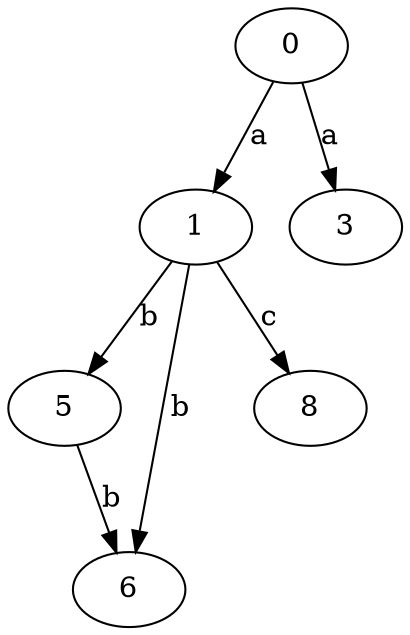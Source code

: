 strict digraph  {
1;
0;
3;
5;
6;
8;
1 -> 5  [label=b];
1 -> 6  [label=b];
1 -> 8  [label=c];
0 -> 1  [label=a];
0 -> 3  [label=a];
5 -> 6  [label=b];
}
